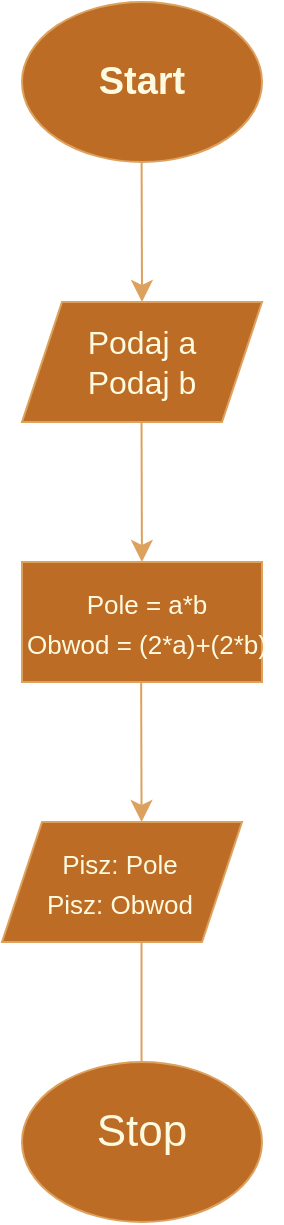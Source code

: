 <mxfile version="22.0.7" type="github">
  <diagram id="C5RBs43oDa-KdzZeNtuy" name="Page-1">
    <mxGraphModel dx="1139" dy="665" grid="1" gridSize="10" guides="1" tooltips="1" connect="1" arrows="1" fold="1" page="1" pageScale="1" pageWidth="827" pageHeight="1169" math="0" shadow="0">
      <root>
        <mxCell id="WIyWlLk6GJQsqaUBKTNV-0" />
        <mxCell id="WIyWlLk6GJQsqaUBKTNV-1" parent="WIyWlLk6GJQsqaUBKTNV-0" />
        <mxCell id="jUcVNDu6kZ51KJkC1I8T-1" value="" style="ellipse;whiteSpace=wrap;html=1;fontSize=16;labelBackgroundColor=none;fillColor=#BC6C25;strokeColor=#DDA15E;fontColor=#FEFAE0;" vertex="1" parent="WIyWlLk6GJQsqaUBKTNV-1">
          <mxGeometry x="320" y="150" width="120" height="80" as="geometry" />
        </mxCell>
        <mxCell id="jUcVNDu6kZ51KJkC1I8T-4" value="&lt;b&gt;&lt;font style=&quot;font-size: 19px;&quot;&gt;Start&lt;/font&gt;&lt;/b&gt;" style="text;html=1;align=center;verticalAlign=middle;whiteSpace=wrap;rounded=0;fontSize=16;labelBackgroundColor=none;fontColor=#FEFAE0;" vertex="1" parent="WIyWlLk6GJQsqaUBKTNV-1">
          <mxGeometry x="310" y="157.5" width="140" height="65" as="geometry" />
        </mxCell>
        <mxCell id="jUcVNDu6kZ51KJkC1I8T-6" value="" style="endArrow=classic;html=1;rounded=0;strokeColor=#DDA15E;fontSize=12;fontColor=#FEFAE0;startSize=8;endSize=8;fillColor=#BC6C25;curved=1;exitX=0.558;exitY=1.025;exitDx=0;exitDy=0;exitPerimeter=0;" edge="1" parent="WIyWlLk6GJQsqaUBKTNV-1">
          <mxGeometry width="50" height="50" relative="1" as="geometry">
            <mxPoint x="379.8" y="230" as="sourcePoint" />
            <mxPoint x="380" y="300" as="targetPoint" />
            <Array as="points" />
          </mxGeometry>
        </mxCell>
        <mxCell id="jUcVNDu6kZ51KJkC1I8T-7" value="" style="shape=parallelogram;perimeter=parallelogramPerimeter;whiteSpace=wrap;html=1;fixedSize=1;strokeColor=#DDA15E;fontSize=16;fontColor=#FEFAE0;fillColor=#BC6C25;" vertex="1" parent="WIyWlLk6GJQsqaUBKTNV-1">
          <mxGeometry x="320" y="300" width="120" height="60" as="geometry" />
        </mxCell>
        <mxCell id="jUcVNDu6kZ51KJkC1I8T-8" value="&lt;font style=&quot;font-size: 16px;&quot;&gt;Podaj a&lt;br&gt;Podaj b&lt;br&gt;&lt;/font&gt;" style="text;html=1;align=center;verticalAlign=middle;whiteSpace=wrap;rounded=0;fontSize=16;labelBackgroundColor=none;fontColor=#FEFAE0;" vertex="1" parent="WIyWlLk6GJQsqaUBKTNV-1">
          <mxGeometry x="310" y="297.5" width="140" height="65" as="geometry" />
        </mxCell>
        <mxCell id="jUcVNDu6kZ51KJkC1I8T-9" value="" style="endArrow=classic;html=1;rounded=0;strokeColor=#DDA15E;fontSize=12;fontColor=#FEFAE0;startSize=8;endSize=8;fillColor=#BC6C25;curved=1;exitX=0.558;exitY=1.025;exitDx=0;exitDy=0;exitPerimeter=0;" edge="1" parent="WIyWlLk6GJQsqaUBKTNV-1">
          <mxGeometry width="50" height="50" relative="1" as="geometry">
            <mxPoint x="379.76" y="360" as="sourcePoint" />
            <mxPoint x="379.96" y="430" as="targetPoint" />
            <Array as="points" />
          </mxGeometry>
        </mxCell>
        <mxCell id="jUcVNDu6kZ51KJkC1I8T-10" value="" style="rounded=0;whiteSpace=wrap;html=1;strokeColor=#DDA15E;fontSize=16;fontColor=#FEFAE0;fillColor=#BC6C25;" vertex="1" parent="WIyWlLk6GJQsqaUBKTNV-1">
          <mxGeometry x="320" y="430" width="120" height="60" as="geometry" />
        </mxCell>
        <mxCell id="jUcVNDu6kZ51KJkC1I8T-12" value="&lt;font style=&quot;font-size: 13px;&quot;&gt;Pole = a*b&lt;br&gt;Obwod = (2*a)+(2*b)&lt;/font&gt;" style="text;html=1;strokeColor=none;fillColor=none;align=center;verticalAlign=middle;whiteSpace=wrap;rounded=0;fontSize=16;fontColor=#FEFAE0;" vertex="1" parent="WIyWlLk6GJQsqaUBKTNV-1">
          <mxGeometry x="320" y="445" width="125" height="30" as="geometry" />
        </mxCell>
        <mxCell id="jUcVNDu6kZ51KJkC1I8T-16" value="" style="endArrow=classic;html=1;rounded=0;strokeColor=#DDA15E;fontSize=12;fontColor=#FEFAE0;startSize=8;endSize=8;fillColor=#BC6C25;curved=1;exitX=0.558;exitY=1.025;exitDx=0;exitDy=0;exitPerimeter=0;" edge="1" parent="WIyWlLk6GJQsqaUBKTNV-1">
          <mxGeometry width="50" height="50" relative="1" as="geometry">
            <mxPoint x="379.58" y="490" as="sourcePoint" />
            <mxPoint x="379.78" y="560" as="targetPoint" />
            <Array as="points" />
          </mxGeometry>
        </mxCell>
        <mxCell id="jUcVNDu6kZ51KJkC1I8T-18" value="" style="shape=parallelogram;perimeter=parallelogramPerimeter;whiteSpace=wrap;html=1;fixedSize=1;strokeColor=#DDA15E;fontSize=16;fontColor=#FEFAE0;fillColor=#BC6C25;" vertex="1" parent="WIyWlLk6GJQsqaUBKTNV-1">
          <mxGeometry x="310" y="560" width="120" height="60" as="geometry" />
        </mxCell>
        <mxCell id="jUcVNDu6kZ51KJkC1I8T-19" value="&lt;font style=&quot;font-size: 13px;&quot;&gt;Pisz: Pole&lt;br&gt;Pisz: Obwod&lt;/font&gt;" style="text;html=1;strokeColor=none;fillColor=none;align=center;verticalAlign=middle;whiteSpace=wrap;rounded=0;fontSize=16;fontColor=#FEFAE0;" vertex="1" parent="WIyWlLk6GJQsqaUBKTNV-1">
          <mxGeometry x="324" y="575" width="90" height="30" as="geometry" />
        </mxCell>
        <mxCell id="jUcVNDu6kZ51KJkC1I8T-22" value="" style="endArrow=none;html=1;rounded=0;strokeColor=#DDA15E;fontSize=12;fontColor=#FEFAE0;startSize=8;endSize=8;fillColor=#BC6C25;curved=1;" edge="1" parent="WIyWlLk6GJQsqaUBKTNV-1">
          <mxGeometry width="50" height="50" relative="1" as="geometry">
            <mxPoint x="379.76" y="620" as="sourcePoint" />
            <mxPoint x="379.76" y="680" as="targetPoint" />
          </mxGeometry>
        </mxCell>
        <mxCell id="jUcVNDu6kZ51KJkC1I8T-24" value="" style="ellipse;whiteSpace=wrap;html=1;strokeColor=#DDA15E;fontSize=16;fontColor=#FEFAE0;fillColor=#BC6C25;" vertex="1" parent="WIyWlLk6GJQsqaUBKTNV-1">
          <mxGeometry x="320" y="680" width="120" height="80" as="geometry" />
        </mxCell>
        <mxCell id="jUcVNDu6kZ51KJkC1I8T-25" value="&lt;font style=&quot;font-size: 22px;&quot;&gt;Stop&lt;/font&gt;" style="text;html=1;strokeColor=none;fillColor=none;align=center;verticalAlign=middle;whiteSpace=wrap;rounded=0;fontSize=16;fontColor=#FEFAE0;" vertex="1" parent="WIyWlLk6GJQsqaUBKTNV-1">
          <mxGeometry x="350" y="700" width="60" height="30" as="geometry" />
        </mxCell>
      </root>
    </mxGraphModel>
  </diagram>
</mxfile>
